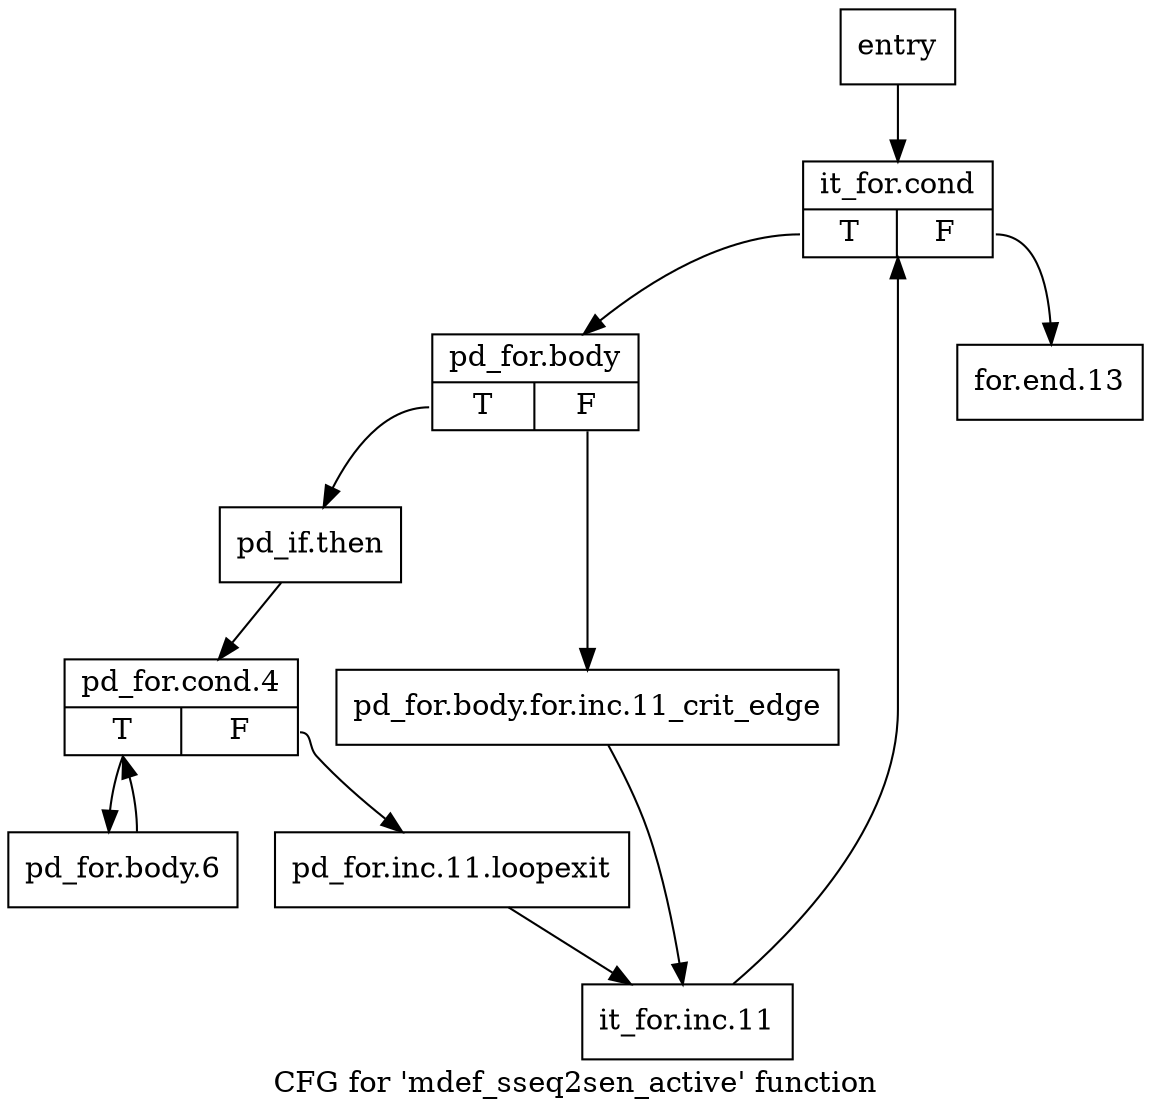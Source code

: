 digraph "CFG for 'mdef_sseq2sen_active' function" {
	label="CFG for 'mdef_sseq2sen_active' function";

	Node0xff7d20 [shape=record,label="{entry}"];
	Node0xff7d20 -> Node0xff7d70;
	Node0xff7d70 [shape=record,label="{it_for.cond|{<s0>T|<s1>F}}"];
	Node0xff7d70:s0 -> Node0xff7dc0;
	Node0xff7d70:s1 -> Node0x10067c0;
	Node0xff7dc0 [shape=record,label="{pd_for.body|{<s0>T|<s1>F}}"];
	Node0xff7dc0:s0 -> Node0x1006630;
	Node0xff7dc0:s1 -> Node0x10065e0;
	Node0x10065e0 [shape=record,label="{pd_for.body.for.inc.11_crit_edge}"];
	Node0x10065e0 -> Node0x1006770;
	Node0x1006630 [shape=record,label="{pd_if.then}"];
	Node0x1006630 -> Node0x1006680;
	Node0x1006680 [shape=record,label="{pd_for.cond.4|{<s0>T|<s1>F}}"];
	Node0x1006680:s0 -> Node0x10066d0;
	Node0x1006680:s1 -> Node0x1006720;
	Node0x10066d0 [shape=record,label="{pd_for.body.6}"];
	Node0x10066d0 -> Node0x1006680;
	Node0x1006720 [shape=record,label="{pd_for.inc.11.loopexit}"];
	Node0x1006720 -> Node0x1006770;
	Node0x1006770 [shape=record,label="{it_for.inc.11}"];
	Node0x1006770 -> Node0xff7d70;
	Node0x10067c0 [shape=record,label="{for.end.13}"];
}
